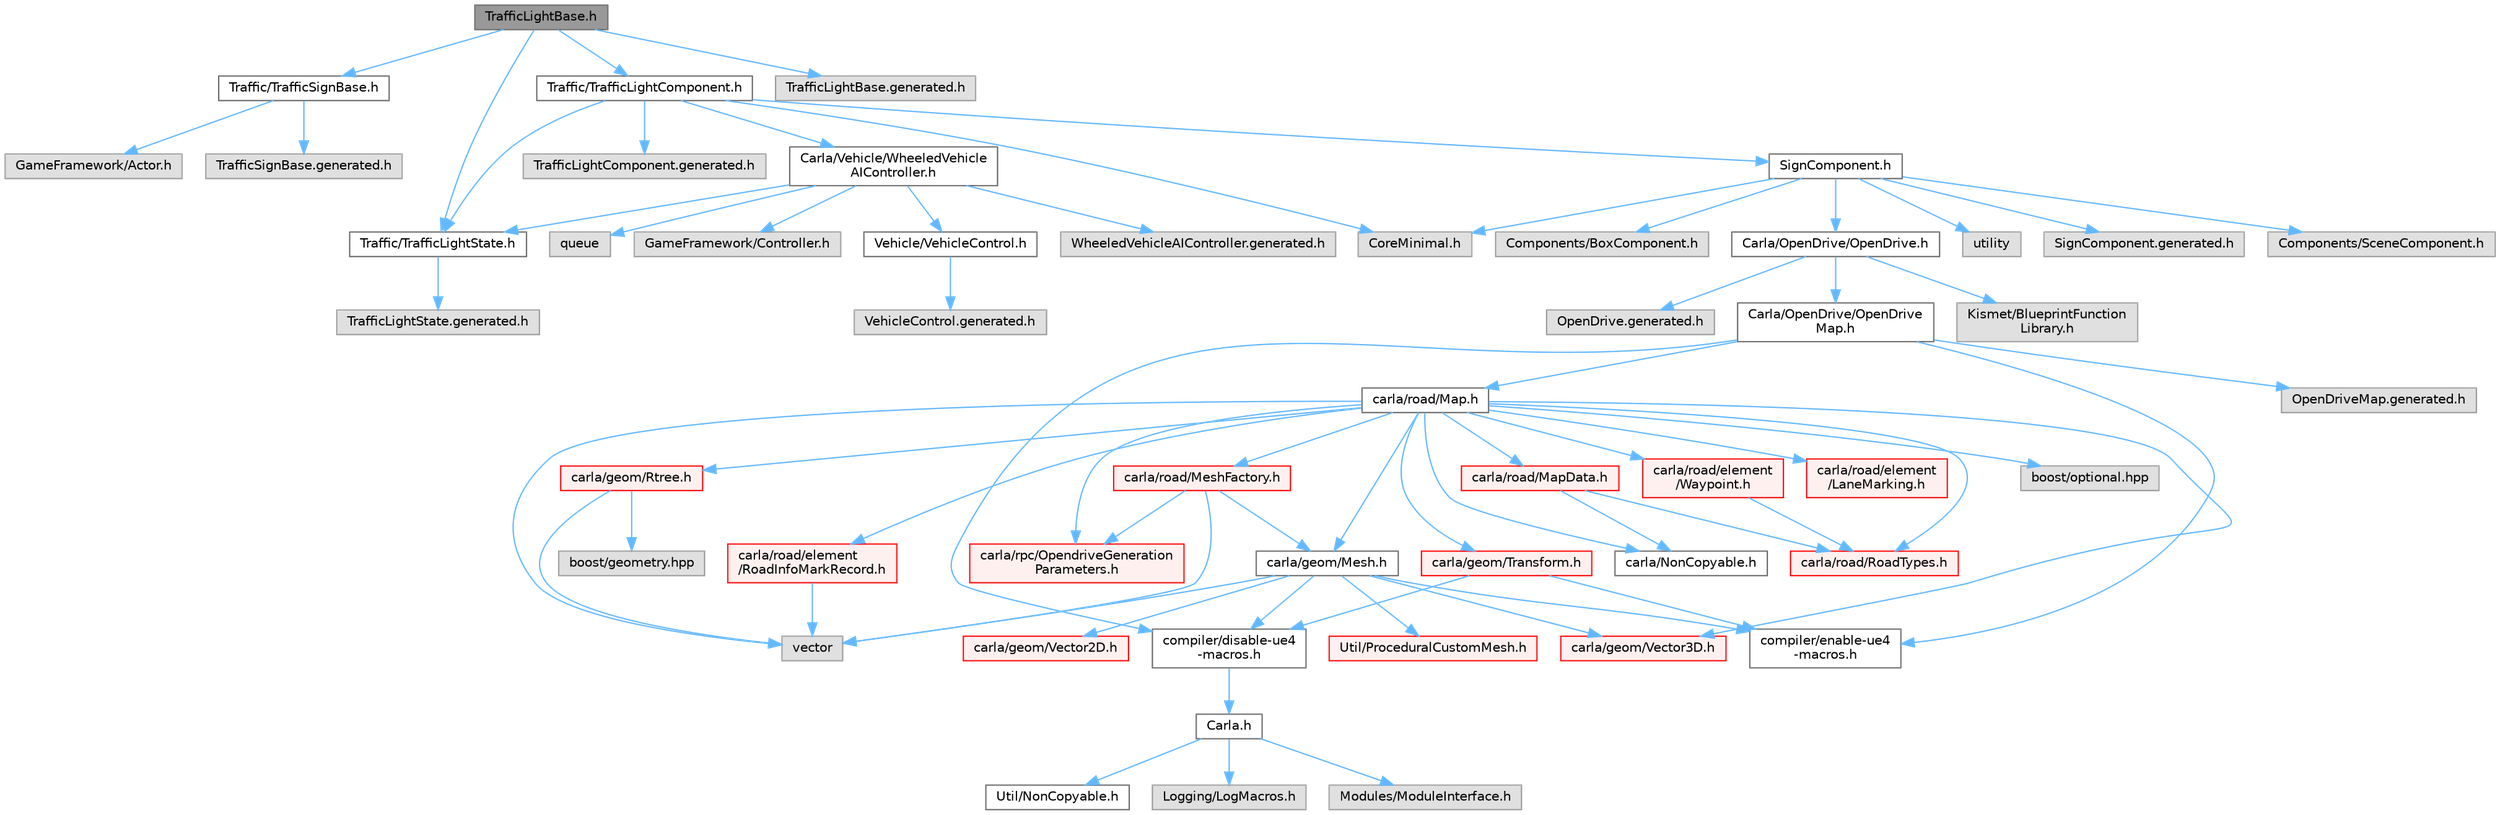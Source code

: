 digraph "TrafficLightBase.h"
{
 // INTERACTIVE_SVG=YES
 // LATEX_PDF_SIZE
  bgcolor="transparent";
  edge [fontname=Helvetica,fontsize=10,labelfontname=Helvetica,labelfontsize=10];
  node [fontname=Helvetica,fontsize=10,shape=box,height=0.2,width=0.4];
  Node1 [id="Node000001",label="TrafficLightBase.h",height=0.2,width=0.4,color="gray40", fillcolor="grey60", style="filled", fontcolor="black",tooltip=" "];
  Node1 -> Node2 [id="edge1_Node000001_Node000002",color="steelblue1",style="solid",tooltip=" "];
  Node2 [id="Node000002",label="Traffic/TrafficSignBase.h",height=0.2,width=0.4,color="grey40", fillcolor="white", style="filled",URL="$d5/dc5/TrafficSignBase_8h.html",tooltip=" "];
  Node2 -> Node3 [id="edge2_Node000002_Node000003",color="steelblue1",style="solid",tooltip=" "];
  Node3 [id="Node000003",label="GameFramework/Actor.h",height=0.2,width=0.4,color="grey60", fillcolor="#E0E0E0", style="filled",tooltip=" "];
  Node2 -> Node4 [id="edge3_Node000002_Node000004",color="steelblue1",style="solid",tooltip=" "];
  Node4 [id="Node000004",label="TrafficSignBase.generated.h",height=0.2,width=0.4,color="grey60", fillcolor="#E0E0E0", style="filled",tooltip=" "];
  Node1 -> Node5 [id="edge4_Node000001_Node000005",color="steelblue1",style="solid",tooltip=" "];
  Node5 [id="Node000005",label="Traffic/TrafficLightState.h",height=0.2,width=0.4,color="grey40", fillcolor="white", style="filled",URL="$df/d9b/Unreal_2CarlaUE4_2Plugins_2Carla_2Source_2Carla_2Traffic_2TrafficLightState_8h.html",tooltip=" "];
  Node5 -> Node6 [id="edge5_Node000005_Node000006",color="steelblue1",style="solid",tooltip=" "];
  Node6 [id="Node000006",label="TrafficLightState.generated.h",height=0.2,width=0.4,color="grey60", fillcolor="#E0E0E0", style="filled",tooltip=" "];
  Node1 -> Node7 [id="edge6_Node000001_Node000007",color="steelblue1",style="solid",tooltip=" "];
  Node7 [id="Node000007",label="Traffic/TrafficLightComponent.h",height=0.2,width=0.4,color="grey40", fillcolor="white", style="filled",URL="$d8/dde/TrafficLightComponent_8h.html",tooltip=" "];
  Node7 -> Node8 [id="edge7_Node000007_Node000008",color="steelblue1",style="solid",tooltip=" "];
  Node8 [id="Node000008",label="CoreMinimal.h",height=0.2,width=0.4,color="grey60", fillcolor="#E0E0E0", style="filled",tooltip=" "];
  Node7 -> Node9 [id="edge8_Node000007_Node000009",color="steelblue1",style="solid",tooltip=" "];
  Node9 [id="Node000009",label="SignComponent.h",height=0.2,width=0.4,color="grey40", fillcolor="white", style="filled",URL="$de/d8e/SignComponent_8h.html",tooltip=" "];
  Node9 -> Node8 [id="edge9_Node000009_Node000008",color="steelblue1",style="solid",tooltip=" "];
  Node9 -> Node10 [id="edge10_Node000009_Node000010",color="steelblue1",style="solid",tooltip=" "];
  Node10 [id="Node000010",label="Components/SceneComponent.h",height=0.2,width=0.4,color="grey60", fillcolor="#E0E0E0", style="filled",tooltip=" "];
  Node9 -> Node11 [id="edge11_Node000009_Node000011",color="steelblue1",style="solid",tooltip=" "];
  Node11 [id="Node000011",label="Components/BoxComponent.h",height=0.2,width=0.4,color="grey60", fillcolor="#E0E0E0", style="filled",tooltip=" "];
  Node9 -> Node12 [id="edge12_Node000009_Node000012",color="steelblue1",style="solid",tooltip=" "];
  Node12 [id="Node000012",label="Carla/OpenDrive/OpenDrive.h",height=0.2,width=0.4,color="grey40", fillcolor="white", style="filled",URL="$d1/d9b/Unreal_2CarlaUE4_2Plugins_2Carla_2Source_2Carla_2OpenDrive_2OpenDrive_8h.html",tooltip=" "];
  Node12 -> Node13 [id="edge13_Node000012_Node000013",color="steelblue1",style="solid",tooltip=" "];
  Node13 [id="Node000013",label="Carla/OpenDrive/OpenDrive\lMap.h",height=0.2,width=0.4,color="grey40", fillcolor="white", style="filled",URL="$d6/d95/OpenDriveMap_8h.html",tooltip=" "];
  Node13 -> Node14 [id="edge14_Node000013_Node000014",color="steelblue1",style="solid",tooltip=" "];
  Node14 [id="Node000014",label="compiler/disable-ue4\l-macros.h",height=0.2,width=0.4,color="grey40", fillcolor="white", style="filled",URL="$d2/d02/disable-ue4-macros_8h.html",tooltip=" "];
  Node14 -> Node15 [id="edge15_Node000014_Node000015",color="steelblue1",style="solid",tooltip=" "];
  Node15 [id="Node000015",label="Carla.h",height=0.2,width=0.4,color="grey40", fillcolor="white", style="filled",URL="$d7/d7d/Carla_8h.html",tooltip=" "];
  Node15 -> Node16 [id="edge16_Node000015_Node000016",color="steelblue1",style="solid",tooltip=" "];
  Node16 [id="Node000016",label="Util/NonCopyable.h",height=0.2,width=0.4,color="grey40", fillcolor="white", style="filled",URL="$d4/d57/Unreal_2CarlaUE4_2Plugins_2Carla_2Source_2Carla_2Util_2NonCopyable_8h.html",tooltip=" "];
  Node15 -> Node17 [id="edge17_Node000015_Node000017",color="steelblue1",style="solid",tooltip=" "];
  Node17 [id="Node000017",label="Logging/LogMacros.h",height=0.2,width=0.4,color="grey60", fillcolor="#E0E0E0", style="filled",tooltip=" "];
  Node15 -> Node18 [id="edge18_Node000015_Node000018",color="steelblue1",style="solid",tooltip=" "];
  Node18 [id="Node000018",label="Modules/ModuleInterface.h",height=0.2,width=0.4,color="grey60", fillcolor="#E0E0E0", style="filled",tooltip=" "];
  Node13 -> Node19 [id="edge19_Node000013_Node000019",color="steelblue1",style="solid",tooltip=" "];
  Node19 [id="Node000019",label="carla/road/Map.h",height=0.2,width=0.4,color="grey40", fillcolor="white", style="filled",URL="$df/d64/road_2Map_8h.html",tooltip=" "];
  Node19 -> Node20 [id="edge20_Node000019_Node000020",color="steelblue1",style="solid",tooltip=" "];
  Node20 [id="Node000020",label="carla/geom/Mesh.h",height=0.2,width=0.4,color="grey40", fillcolor="white", style="filled",URL="$d9/d31/Mesh_8h.html",tooltip=" "];
  Node20 -> Node21 [id="edge21_Node000020_Node000021",color="steelblue1",style="solid",tooltip=" "];
  Node21 [id="Node000021",label="vector",height=0.2,width=0.4,color="grey60", fillcolor="#E0E0E0", style="filled",tooltip=" "];
  Node20 -> Node22 [id="edge22_Node000020_Node000022",color="steelblue1",style="solid",tooltip=" "];
  Node22 [id="Node000022",label="carla/geom/Vector3D.h",height=0.2,width=0.4,color="red", fillcolor="#FFF0F0", style="filled",URL="$de/d70/geom_2Vector3D_8h.html",tooltip=" "];
  Node20 -> Node39 [id="edge23_Node000020_Node000039",color="steelblue1",style="solid",tooltip=" "];
  Node39 [id="Node000039",label="carla/geom/Vector2D.h",height=0.2,width=0.4,color="red", fillcolor="#FFF0F0", style="filled",URL="$d7/d26/geom_2Vector2D_8h.html",tooltip=" "];
  Node20 -> Node40 [id="edge24_Node000020_Node000040",color="steelblue1",style="solid",tooltip=" "];
  Node40 [id="Node000040",label="compiler/enable-ue4\l-macros.h",height=0.2,width=0.4,color="grey40", fillcolor="white", style="filled",URL="$d9/da2/enable-ue4-macros_8h.html",tooltip=" "];
  Node20 -> Node41 [id="edge25_Node000020_Node000041",color="steelblue1",style="solid",tooltip=" "];
  Node41 [id="Node000041",label="Util/ProceduralCustomMesh.h",height=0.2,width=0.4,color="red", fillcolor="#FFF0F0", style="filled",URL="$d5/d30/ProceduralCustomMesh_8h.html",tooltip=" "];
  Node20 -> Node14 [id="edge26_Node000020_Node000014",color="steelblue1",style="solid",tooltip=" "];
  Node19 -> Node43 [id="edge27_Node000019_Node000043",color="steelblue1",style="solid",tooltip=" "];
  Node43 [id="Node000043",label="carla/geom/Rtree.h",height=0.2,width=0.4,color="red", fillcolor="#FFF0F0", style="filled",URL="$d5/d30/Rtree_8h.html",tooltip=" "];
  Node43 -> Node21 [id="edge28_Node000043_Node000021",color="steelblue1",style="solid",tooltip=" "];
  Node43 -> Node44 [id="edge29_Node000043_Node000044",color="steelblue1",style="solid",tooltip=" "];
  Node44 [id="Node000044",label="boost/geometry.hpp",height=0.2,width=0.4,color="grey60", fillcolor="#E0E0E0", style="filled",tooltip=" "];
  Node19 -> Node47 [id="edge30_Node000019_Node000047",color="steelblue1",style="solid",tooltip=" "];
  Node47 [id="Node000047",label="carla/geom/Transform.h",height=0.2,width=0.4,color="red", fillcolor="#FFF0F0", style="filled",URL="$de/d17/geom_2Transform_8h.html",tooltip=" "];
  Node47 -> Node40 [id="edge31_Node000047_Node000040",color="steelblue1",style="solid",tooltip=" "];
  Node47 -> Node14 [id="edge32_Node000047_Node000014",color="steelblue1",style="solid",tooltip=" "];
  Node19 -> Node56 [id="edge33_Node000019_Node000056",color="steelblue1",style="solid",tooltip=" "];
  Node56 [id="Node000056",label="carla/NonCopyable.h",height=0.2,width=0.4,color="grey40", fillcolor="white", style="filled",URL="$d4/dd8/LibCarla_2source_2carla_2NonCopyable_8h.html",tooltip=" "];
  Node19 -> Node57 [id="edge34_Node000019_Node000057",color="steelblue1",style="solid",tooltip=" "];
  Node57 [id="Node000057",label="carla/road/element\l/LaneMarking.h",height=0.2,width=0.4,color="red", fillcolor="#FFF0F0", style="filled",URL="$d5/d4c/LaneMarking_8h.html",tooltip=" "];
  Node19 -> Node59 [id="edge35_Node000019_Node000059",color="steelblue1",style="solid",tooltip=" "];
  Node59 [id="Node000059",label="carla/road/element\l/RoadInfoMarkRecord.h",height=0.2,width=0.4,color="red", fillcolor="#FFF0F0", style="filled",URL="$dd/d32/RoadInfoMarkRecord_8h.html",tooltip=" "];
  Node59 -> Node21 [id="edge36_Node000059_Node000021",color="steelblue1",style="solid",tooltip=" "];
  Node19 -> Node64 [id="edge37_Node000019_Node000064",color="steelblue1",style="solid",tooltip=" "];
  Node64 [id="Node000064",label="carla/road/element\l/Waypoint.h",height=0.2,width=0.4,color="red", fillcolor="#FFF0F0", style="filled",URL="$d3/dbb/road_2element_2Waypoint_8h.html",tooltip=" "];
  Node64 -> Node65 [id="edge38_Node000064_Node000065",color="steelblue1",style="solid",tooltip=" "];
  Node65 [id="Node000065",label="carla/road/RoadTypes.h",height=0.2,width=0.4,color="red", fillcolor="#FFF0F0", style="filled",URL="$d6/dbb/RoadTypes_8h.html",tooltip=" "];
  Node19 -> Node67 [id="edge39_Node000019_Node000067",color="steelblue1",style="solid",tooltip=" "];
  Node67 [id="Node000067",label="carla/road/MapData.h",height=0.2,width=0.4,color="red", fillcolor="#FFF0F0", style="filled",URL="$d5/db7/MapData_8h.html",tooltip=" "];
  Node67 -> Node56 [id="edge40_Node000067_Node000056",color="steelblue1",style="solid",tooltip=" "];
  Node67 -> Node65 [id="edge41_Node000067_Node000065",color="steelblue1",style="solid",tooltip=" "];
  Node19 -> Node65 [id="edge42_Node000019_Node000065",color="steelblue1",style="solid",tooltip=" "];
  Node19 -> Node99 [id="edge43_Node000019_Node000099",color="steelblue1",style="solid",tooltip=" "];
  Node99 [id="Node000099",label="carla/road/MeshFactory.h",height=0.2,width=0.4,color="red", fillcolor="#FFF0F0", style="filled",URL="$d9/d87/MeshFactory_8h.html",tooltip=" "];
  Node99 -> Node21 [id="edge44_Node000099_Node000021",color="steelblue1",style="solid",tooltip=" "];
  Node99 -> Node20 [id="edge45_Node000099_Node000020",color="steelblue1",style="solid",tooltip=" "];
  Node99 -> Node100 [id="edge46_Node000099_Node000100",color="steelblue1",style="solid",tooltip=" "];
  Node100 [id="Node000100",label="carla/rpc/OpendriveGeneration\lParameters.h",height=0.2,width=0.4,color="red", fillcolor="#FFF0F0", style="filled",URL="$d9/d3b/OpendriveGenerationParameters_8h.html",tooltip=" "];
  Node19 -> Node22 [id="edge47_Node000019_Node000022",color="steelblue1",style="solid",tooltip=" "];
  Node19 -> Node100 [id="edge48_Node000019_Node000100",color="steelblue1",style="solid",tooltip=" "];
  Node19 -> Node101 [id="edge49_Node000019_Node000101",color="steelblue1",style="solid",tooltip=" "];
  Node101 [id="Node000101",label="boost/optional.hpp",height=0.2,width=0.4,color="grey60", fillcolor="#E0E0E0", style="filled",tooltip=" "];
  Node19 -> Node21 [id="edge50_Node000019_Node000021",color="steelblue1",style="solid",tooltip=" "];
  Node13 -> Node40 [id="edge51_Node000013_Node000040",color="steelblue1",style="solid",tooltip=" "];
  Node13 -> Node102 [id="edge52_Node000013_Node000102",color="steelblue1",style="solid",tooltip=" "];
  Node102 [id="Node000102",label="OpenDriveMap.generated.h",height=0.2,width=0.4,color="grey60", fillcolor="#E0E0E0", style="filled",tooltip=" "];
  Node12 -> Node103 [id="edge53_Node000012_Node000103",color="steelblue1",style="solid",tooltip=" "];
  Node103 [id="Node000103",label="Kismet/BlueprintFunction\lLibrary.h",height=0.2,width=0.4,color="grey60", fillcolor="#E0E0E0", style="filled",tooltip=" "];
  Node12 -> Node104 [id="edge54_Node000012_Node000104",color="steelblue1",style="solid",tooltip=" "];
  Node104 [id="Node000104",label="OpenDrive.generated.h",height=0.2,width=0.4,color="grey60", fillcolor="#E0E0E0", style="filled",tooltip=" "];
  Node9 -> Node51 [id="edge55_Node000009_Node000051",color="steelblue1",style="solid",tooltip=" "];
  Node51 [id="Node000051",label="utility",height=0.2,width=0.4,color="grey60", fillcolor="#E0E0E0", style="filled",tooltip=" "];
  Node9 -> Node105 [id="edge56_Node000009_Node000105",color="steelblue1",style="solid",tooltip=" "];
  Node105 [id="Node000105",label="SignComponent.generated.h",height=0.2,width=0.4,color="grey60", fillcolor="#E0E0E0", style="filled",tooltip=" "];
  Node7 -> Node5 [id="edge57_Node000007_Node000005",color="steelblue1",style="solid",tooltip=" "];
  Node7 -> Node106 [id="edge58_Node000007_Node000106",color="steelblue1",style="solid",tooltip=" "];
  Node106 [id="Node000106",label="Carla/Vehicle/WheeledVehicle\lAIController.h",height=0.2,width=0.4,color="grey40", fillcolor="white", style="filled",URL="$d2/d29/WheeledVehicleAIController_8h.html",tooltip=" "];
  Node106 -> Node107 [id="edge59_Node000106_Node000107",color="steelblue1",style="solid",tooltip=" "];
  Node107 [id="Node000107",label="queue",height=0.2,width=0.4,color="grey60", fillcolor="#E0E0E0", style="filled",tooltip=" "];
  Node106 -> Node108 [id="edge60_Node000106_Node000108",color="steelblue1",style="solid",tooltip=" "];
  Node108 [id="Node000108",label="GameFramework/Controller.h",height=0.2,width=0.4,color="grey60", fillcolor="#E0E0E0", style="filled",tooltip=" "];
  Node106 -> Node5 [id="edge61_Node000106_Node000005",color="steelblue1",style="solid",tooltip=" "];
  Node106 -> Node109 [id="edge62_Node000106_Node000109",color="steelblue1",style="solid",tooltip=" "];
  Node109 [id="Node000109",label="Vehicle/VehicleControl.h",height=0.2,width=0.4,color="grey40", fillcolor="white", style="filled",URL="$d4/dbd/Unreal_2CarlaUE4_2Plugins_2Carla_2Source_2Carla_2Vehicle_2VehicleControl_8h.html",tooltip=" "];
  Node109 -> Node110 [id="edge63_Node000109_Node000110",color="steelblue1",style="solid",tooltip=" "];
  Node110 [id="Node000110",label="VehicleControl.generated.h",height=0.2,width=0.4,color="grey60", fillcolor="#E0E0E0", style="filled",tooltip=" "];
  Node106 -> Node111 [id="edge64_Node000106_Node000111",color="steelblue1",style="solid",tooltip=" "];
  Node111 [id="Node000111",label="WheeledVehicleAIController.generated.h",height=0.2,width=0.4,color="grey60", fillcolor="#E0E0E0", style="filled",tooltip=" "];
  Node7 -> Node112 [id="edge65_Node000007_Node000112",color="steelblue1",style="solid",tooltip=" "];
  Node112 [id="Node000112",label="TrafficLightComponent.generated.h",height=0.2,width=0.4,color="grey60", fillcolor="#E0E0E0", style="filled",tooltip=" "];
  Node1 -> Node113 [id="edge66_Node000001_Node000113",color="steelblue1",style="solid",tooltip=" "];
  Node113 [id="Node000113",label="TrafficLightBase.generated.h",height=0.2,width=0.4,color="grey60", fillcolor="#E0E0E0", style="filled",tooltip=" "];
}
